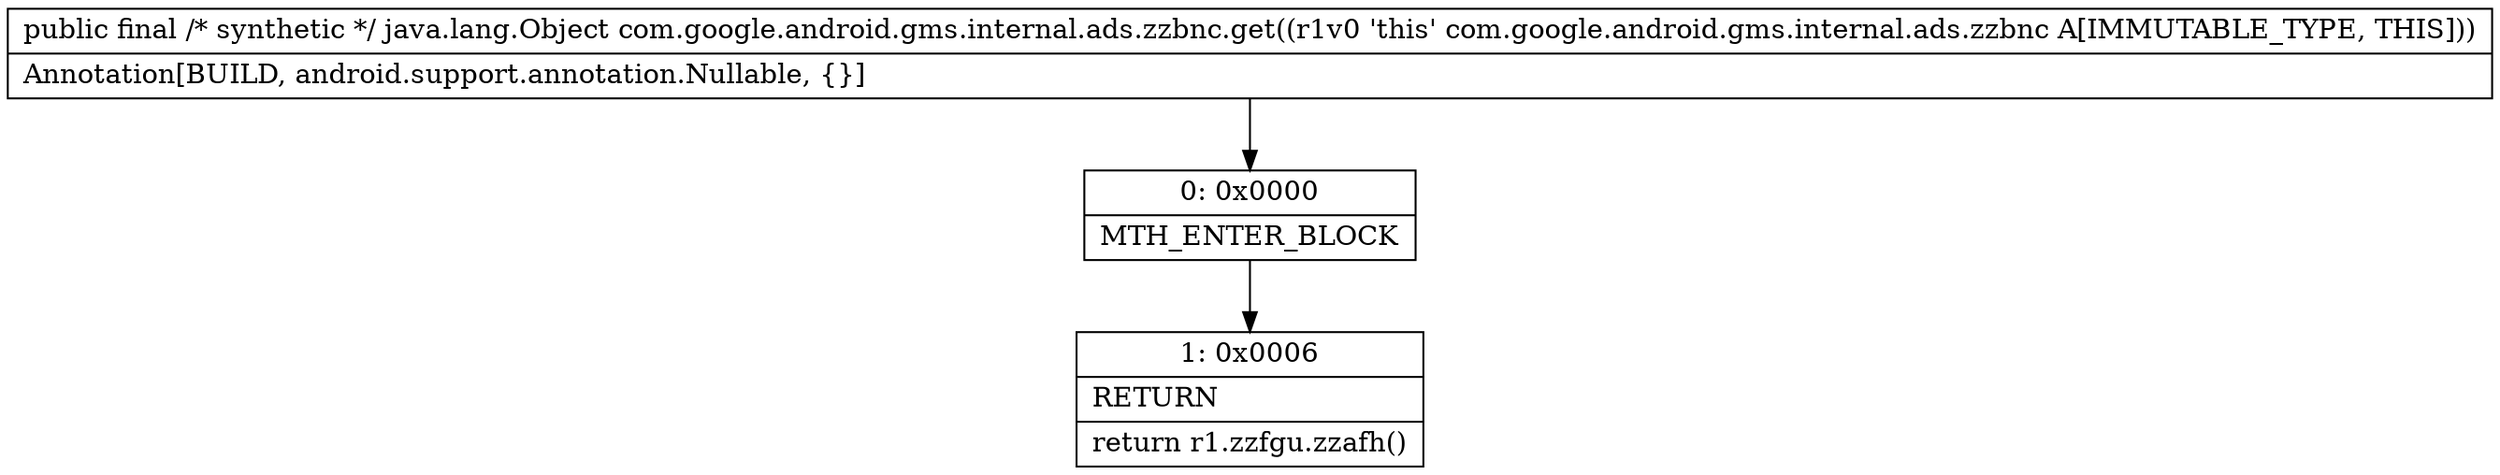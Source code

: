 digraph "CFG forcom.google.android.gms.internal.ads.zzbnc.get()Ljava\/lang\/Object;" {
Node_0 [shape=record,label="{0\:\ 0x0000|MTH_ENTER_BLOCK\l}"];
Node_1 [shape=record,label="{1\:\ 0x0006|RETURN\l|return r1.zzfgu.zzafh()\l}"];
MethodNode[shape=record,label="{public final \/* synthetic *\/ java.lang.Object com.google.android.gms.internal.ads.zzbnc.get((r1v0 'this' com.google.android.gms.internal.ads.zzbnc A[IMMUTABLE_TYPE, THIS]))  | Annotation[BUILD, android.support.annotation.Nullable, \{\}]\l}"];
MethodNode -> Node_0;
Node_0 -> Node_1;
}

